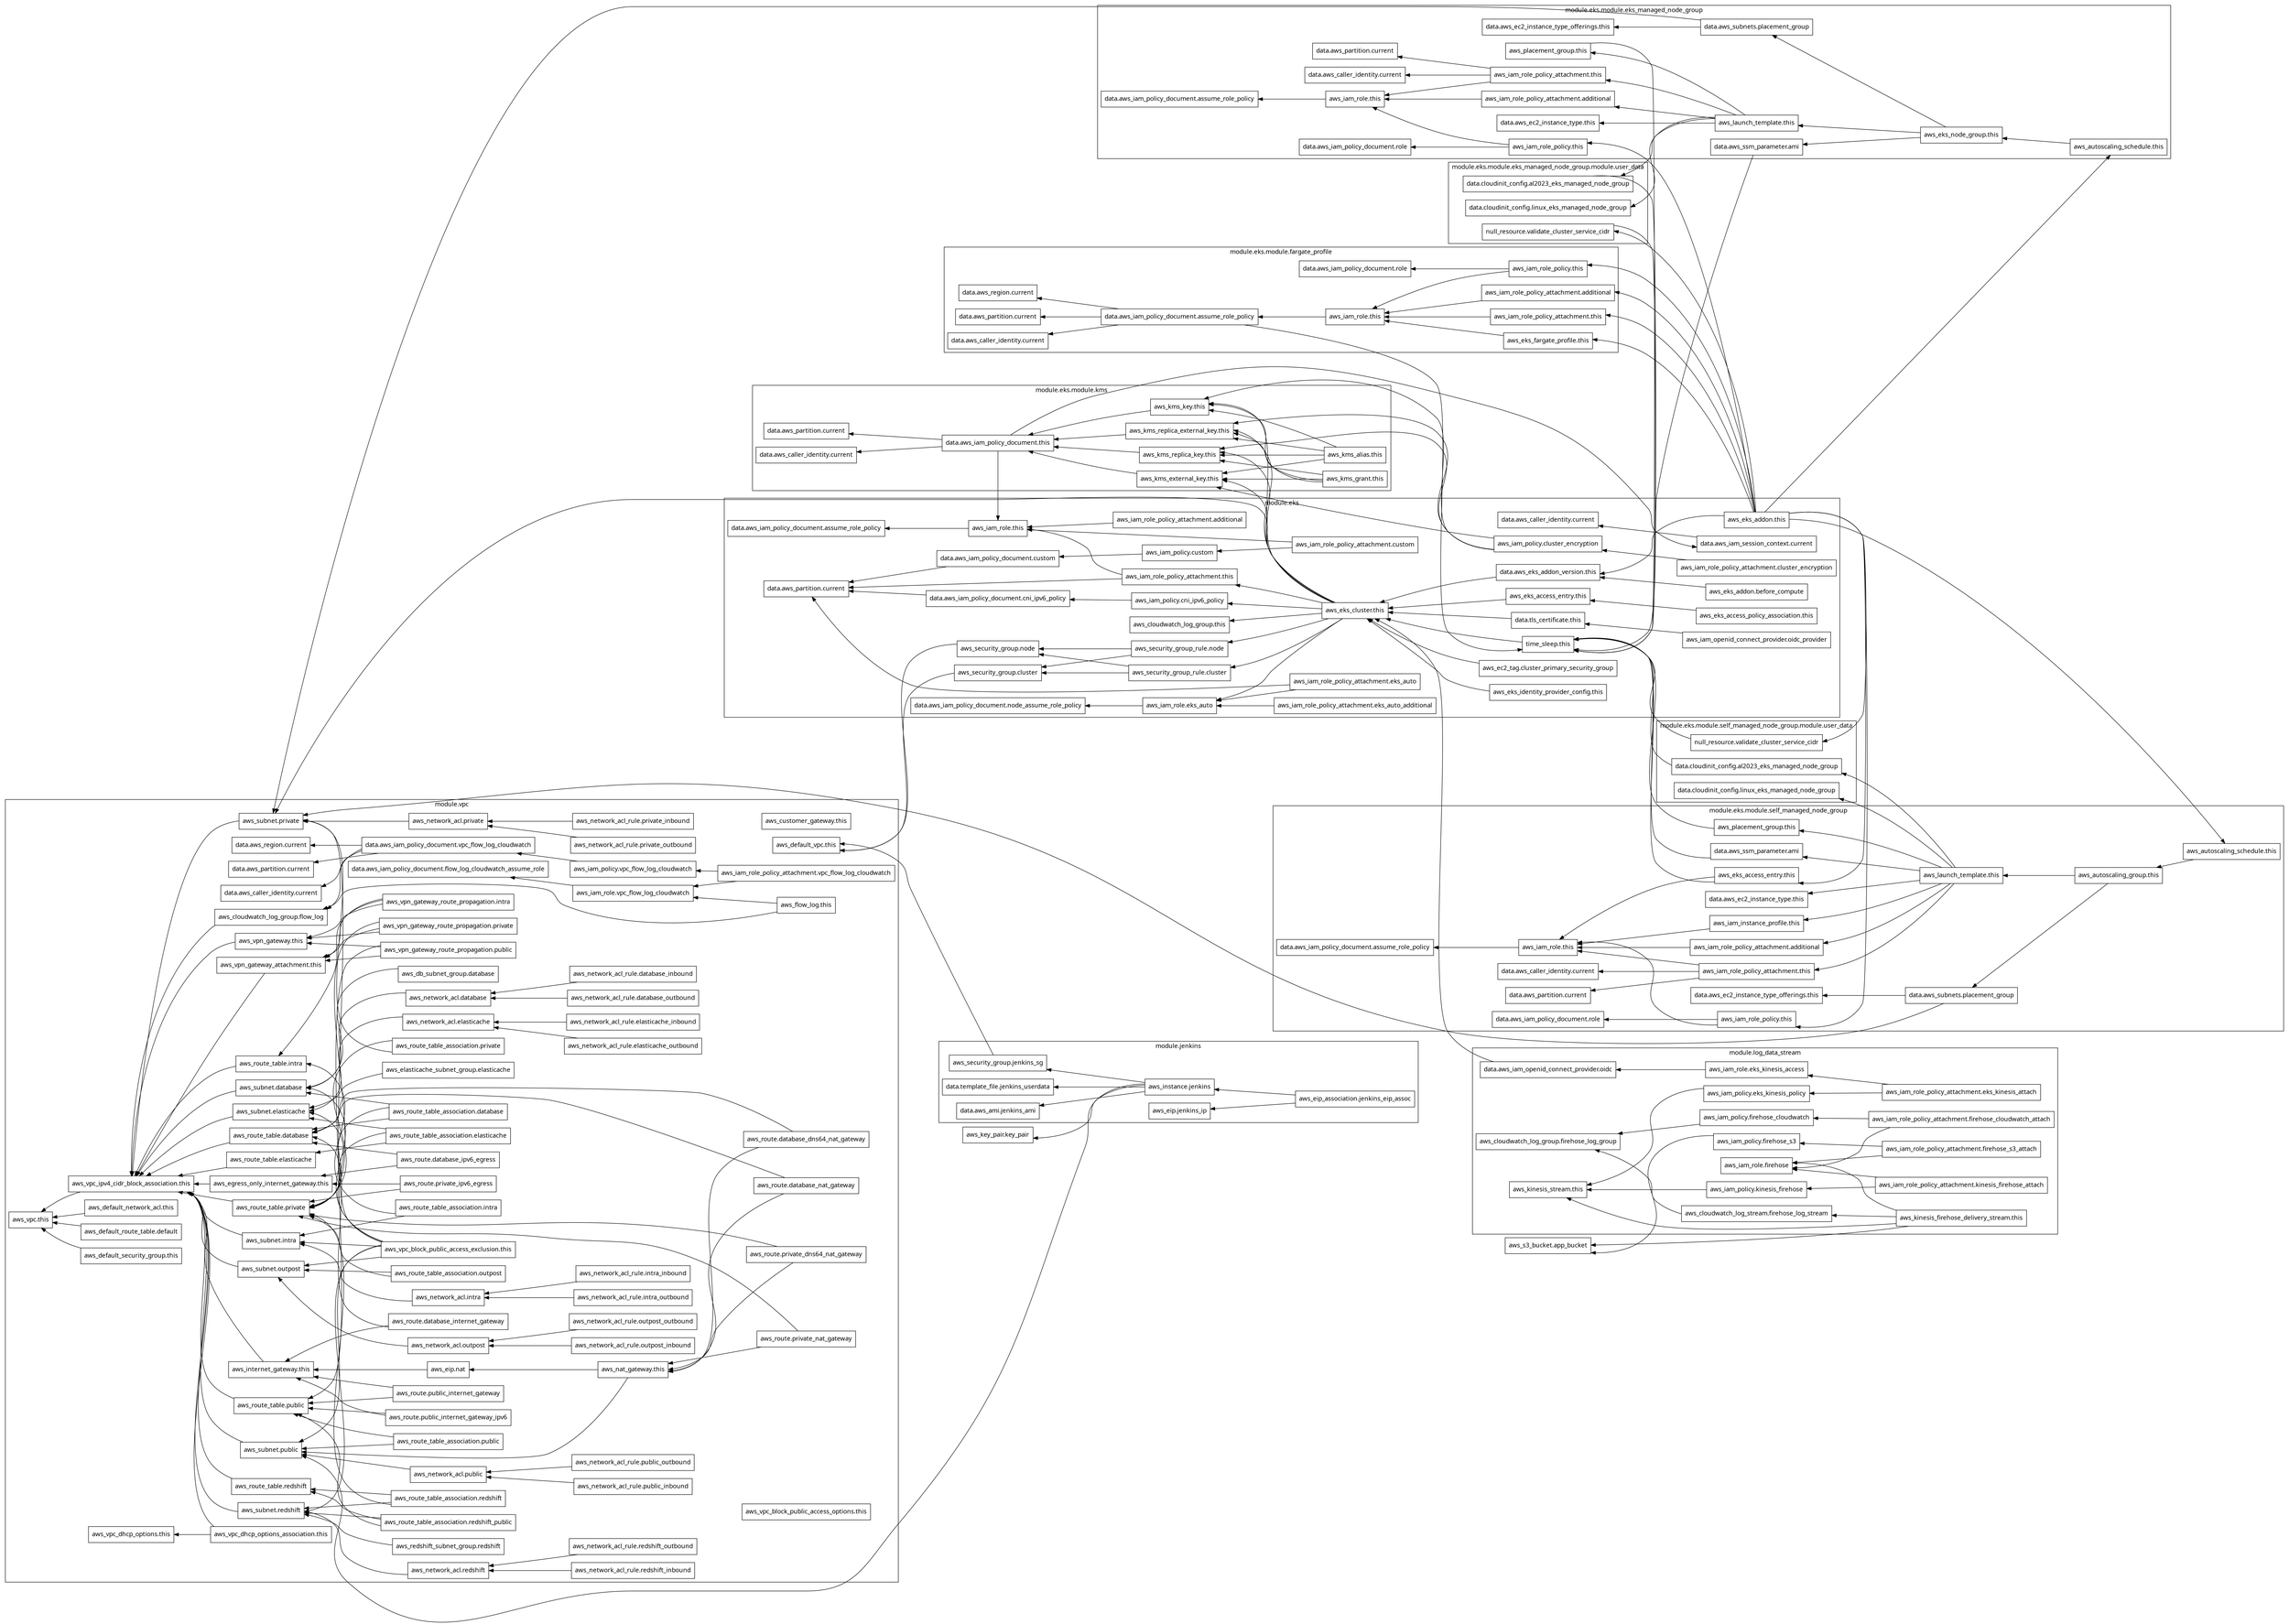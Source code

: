 digraph G {
  rankdir = "RL";
  node [shape = rect, fontname = "sans-serif"];
  "aws_key_pair.key_pair" [label="aws_key_pair.key_pair"];
  "aws_s3_bucket.app_bucket" [label="aws_s3_bucket.app_bucket"];
  subgraph "cluster_module.eks" {
    label = "module.eks"
    fontname = "sans-serif"
    "module.eks.data.aws_caller_identity.current" [label="data.aws_caller_identity.current"];
    "module.eks.data.aws_eks_addon_version.this" [label="data.aws_eks_addon_version.this"];
    "module.eks.data.aws_iam_policy_document.assume_role_policy" [label="data.aws_iam_policy_document.assume_role_policy"];
    "module.eks.data.aws_iam_policy_document.cni_ipv6_policy" [label="data.aws_iam_policy_document.cni_ipv6_policy"];
    "module.eks.data.aws_iam_policy_document.custom" [label="data.aws_iam_policy_document.custom"];
    "module.eks.data.aws_iam_policy_document.node_assume_role_policy" [label="data.aws_iam_policy_document.node_assume_role_policy"];
    "module.eks.data.aws_iam_session_context.current" [label="data.aws_iam_session_context.current"];
    "module.eks.data.aws_partition.current" [label="data.aws_partition.current"];
    "module.eks.data.tls_certificate.this" [label="data.tls_certificate.this"];
    "module.eks.aws_cloudwatch_log_group.this" [label="aws_cloudwatch_log_group.this"];
    "module.eks.aws_ec2_tag.cluster_primary_security_group" [label="aws_ec2_tag.cluster_primary_security_group"];
    "module.eks.aws_eks_access_entry.this" [label="aws_eks_access_entry.this"];
    "module.eks.aws_eks_access_policy_association.this" [label="aws_eks_access_policy_association.this"];
    "module.eks.aws_eks_addon.before_compute" [label="aws_eks_addon.before_compute"];
    "module.eks.aws_eks_addon.this" [label="aws_eks_addon.this"];
    "module.eks.aws_eks_cluster.this" [label="aws_eks_cluster.this"];
    "module.eks.aws_eks_identity_provider_config.this" [label="aws_eks_identity_provider_config.this"];
    "module.eks.aws_iam_openid_connect_provider.oidc_provider" [label="aws_iam_openid_connect_provider.oidc_provider"];
    "module.eks.aws_iam_policy.cluster_encryption" [label="aws_iam_policy.cluster_encryption"];
    "module.eks.aws_iam_policy.cni_ipv6_policy" [label="aws_iam_policy.cni_ipv6_policy"];
    "module.eks.aws_iam_policy.custom" [label="aws_iam_policy.custom"];
    "module.eks.aws_iam_role.eks_auto" [label="aws_iam_role.eks_auto"];
    "module.eks.aws_iam_role.this" [label="aws_iam_role.this"];
    "module.eks.aws_iam_role_policy_attachment.additional" [label="aws_iam_role_policy_attachment.additional"];
    "module.eks.aws_iam_role_policy_attachment.cluster_encryption" [label="aws_iam_role_policy_attachment.cluster_encryption"];
    "module.eks.aws_iam_role_policy_attachment.custom" [label="aws_iam_role_policy_attachment.custom"];
    "module.eks.aws_iam_role_policy_attachment.eks_auto" [label="aws_iam_role_policy_attachment.eks_auto"];
    "module.eks.aws_iam_role_policy_attachment.eks_auto_additional" [label="aws_iam_role_policy_attachment.eks_auto_additional"];
    "module.eks.aws_iam_role_policy_attachment.this" [label="aws_iam_role_policy_attachment.this"];
    "module.eks.aws_security_group.cluster" [label="aws_security_group.cluster"];
    "module.eks.aws_security_group.node" [label="aws_security_group.node"];
    "module.eks.aws_security_group_rule.cluster" [label="aws_security_group_rule.cluster"];
    "module.eks.aws_security_group_rule.node" [label="aws_security_group_rule.node"];
    "module.eks.time_sleep.this" [label="time_sleep.this"];
  }
  subgraph "cluster_module.eks.module.eks_managed_node_group" {
    label = "module.eks.module.eks_managed_node_group"
    fontname = "sans-serif"
    "module.eks.module.eks_managed_node_group.data.aws_caller_identity.current" [label="data.aws_caller_identity.current"];
    "module.eks.module.eks_managed_node_group.data.aws_ec2_instance_type.this" [label="data.aws_ec2_instance_type.this"];
    "module.eks.module.eks_managed_node_group.data.aws_ec2_instance_type_offerings.this" [label="data.aws_ec2_instance_type_offerings.this"];
    "module.eks.module.eks_managed_node_group.data.aws_iam_policy_document.assume_role_policy" [label="data.aws_iam_policy_document.assume_role_policy"];
    "module.eks.module.eks_managed_node_group.data.aws_iam_policy_document.role" [label="data.aws_iam_policy_document.role"];
    "module.eks.module.eks_managed_node_group.data.aws_partition.current" [label="data.aws_partition.current"];
    "module.eks.module.eks_managed_node_group.data.aws_ssm_parameter.ami" [label="data.aws_ssm_parameter.ami"];
    "module.eks.module.eks_managed_node_group.data.aws_subnets.placement_group" [label="data.aws_subnets.placement_group"];
    "module.eks.module.eks_managed_node_group.aws_autoscaling_schedule.this" [label="aws_autoscaling_schedule.this"];
    "module.eks.module.eks_managed_node_group.aws_eks_node_group.this" [label="aws_eks_node_group.this"];
    "module.eks.module.eks_managed_node_group.aws_iam_role.this" [label="aws_iam_role.this"];
    "module.eks.module.eks_managed_node_group.aws_iam_role_policy.this" [label="aws_iam_role_policy.this"];
    "module.eks.module.eks_managed_node_group.aws_iam_role_policy_attachment.additional" [label="aws_iam_role_policy_attachment.additional"];
    "module.eks.module.eks_managed_node_group.aws_iam_role_policy_attachment.this" [label="aws_iam_role_policy_attachment.this"];
    "module.eks.module.eks_managed_node_group.aws_launch_template.this" [label="aws_launch_template.this"];
    "module.eks.module.eks_managed_node_group.aws_placement_group.this" [label="aws_placement_group.this"];
  }
  subgraph "cluster_module.eks.module.eks_managed_node_group.module.user_data" {
    label = "module.eks.module.eks_managed_node_group.module.user_data"
    fontname = "sans-serif"
    "module.eks.module.eks_managed_node_group.module.user_data.data.cloudinit_config.al2023_eks_managed_node_group" [label="data.cloudinit_config.al2023_eks_managed_node_group"];
    "module.eks.module.eks_managed_node_group.module.user_data.data.cloudinit_config.linux_eks_managed_node_group" [label="data.cloudinit_config.linux_eks_managed_node_group"];
    "module.eks.module.eks_managed_node_group.module.user_data.null_resource.validate_cluster_service_cidr" [label="null_resource.validate_cluster_service_cidr"];
  }
  subgraph "cluster_module.eks.module.fargate_profile" {
    label = "module.eks.module.fargate_profile"
    fontname = "sans-serif"
    "module.eks.module.fargate_profile.data.aws_caller_identity.current" [label="data.aws_caller_identity.current"];
    "module.eks.module.fargate_profile.data.aws_iam_policy_document.assume_role_policy" [label="data.aws_iam_policy_document.assume_role_policy"];
    "module.eks.module.fargate_profile.data.aws_iam_policy_document.role" [label="data.aws_iam_policy_document.role"];
    "module.eks.module.fargate_profile.data.aws_partition.current" [label="data.aws_partition.current"];
    "module.eks.module.fargate_profile.data.aws_region.current" [label="data.aws_region.current"];
    "module.eks.module.fargate_profile.aws_eks_fargate_profile.this" [label="aws_eks_fargate_profile.this"];
    "module.eks.module.fargate_profile.aws_iam_role.this" [label="aws_iam_role.this"];
    "module.eks.module.fargate_profile.aws_iam_role_policy.this" [label="aws_iam_role_policy.this"];
    "module.eks.module.fargate_profile.aws_iam_role_policy_attachment.additional" [label="aws_iam_role_policy_attachment.additional"];
    "module.eks.module.fargate_profile.aws_iam_role_policy_attachment.this" [label="aws_iam_role_policy_attachment.this"];
  }
  subgraph "cluster_module.eks.module.kms" {
    label = "module.eks.module.kms"
    fontname = "sans-serif"
    "module.eks.module.kms.data.aws_caller_identity.current" [label="data.aws_caller_identity.current"];
    "module.eks.module.kms.data.aws_iam_policy_document.this" [label="data.aws_iam_policy_document.this"];
    "module.eks.module.kms.data.aws_partition.current" [label="data.aws_partition.current"];
    "module.eks.module.kms.aws_kms_alias.this" [label="aws_kms_alias.this"];
    "module.eks.module.kms.aws_kms_external_key.this" [label="aws_kms_external_key.this"];
    "module.eks.module.kms.aws_kms_grant.this" [label="aws_kms_grant.this"];
    "module.eks.module.kms.aws_kms_key.this" [label="aws_kms_key.this"];
    "module.eks.module.kms.aws_kms_replica_external_key.this" [label="aws_kms_replica_external_key.this"];
    "module.eks.module.kms.aws_kms_replica_key.this" [label="aws_kms_replica_key.this"];
  }
  subgraph "cluster_module.eks.module.self_managed_node_group" {
    label = "module.eks.module.self_managed_node_group"
    fontname = "sans-serif"
    "module.eks.module.self_managed_node_group.data.aws_caller_identity.current" [label="data.aws_caller_identity.current"];
    "module.eks.module.self_managed_node_group.data.aws_ec2_instance_type.this" [label="data.aws_ec2_instance_type.this"];
    "module.eks.module.self_managed_node_group.data.aws_ec2_instance_type_offerings.this" [label="data.aws_ec2_instance_type_offerings.this"];
    "module.eks.module.self_managed_node_group.data.aws_iam_policy_document.assume_role_policy" [label="data.aws_iam_policy_document.assume_role_policy"];
    "module.eks.module.self_managed_node_group.data.aws_iam_policy_document.role" [label="data.aws_iam_policy_document.role"];
    "module.eks.module.self_managed_node_group.data.aws_partition.current" [label="data.aws_partition.current"];
    "module.eks.module.self_managed_node_group.data.aws_ssm_parameter.ami" [label="data.aws_ssm_parameter.ami"];
    "module.eks.module.self_managed_node_group.data.aws_subnets.placement_group" [label="data.aws_subnets.placement_group"];
    "module.eks.module.self_managed_node_group.aws_autoscaling_group.this" [label="aws_autoscaling_group.this"];
    "module.eks.module.self_managed_node_group.aws_autoscaling_schedule.this" [label="aws_autoscaling_schedule.this"];
    "module.eks.module.self_managed_node_group.aws_eks_access_entry.this" [label="aws_eks_access_entry.this"];
    "module.eks.module.self_managed_node_group.aws_iam_instance_profile.this" [label="aws_iam_instance_profile.this"];
    "module.eks.module.self_managed_node_group.aws_iam_role.this" [label="aws_iam_role.this"];
    "module.eks.module.self_managed_node_group.aws_iam_role_policy.this" [label="aws_iam_role_policy.this"];
    "module.eks.module.self_managed_node_group.aws_iam_role_policy_attachment.additional" [label="aws_iam_role_policy_attachment.additional"];
    "module.eks.module.self_managed_node_group.aws_iam_role_policy_attachment.this" [label="aws_iam_role_policy_attachment.this"];
    "module.eks.module.self_managed_node_group.aws_launch_template.this" [label="aws_launch_template.this"];
    "module.eks.module.self_managed_node_group.aws_placement_group.this" [label="aws_placement_group.this"];
  }
  subgraph "cluster_module.eks.module.self_managed_node_group.module.user_data" {
    label = "module.eks.module.self_managed_node_group.module.user_data"
    fontname = "sans-serif"
    "module.eks.module.self_managed_node_group.module.user_data.data.cloudinit_config.al2023_eks_managed_node_group" [label="data.cloudinit_config.al2023_eks_managed_node_group"];
    "module.eks.module.self_managed_node_group.module.user_data.data.cloudinit_config.linux_eks_managed_node_group" [label="data.cloudinit_config.linux_eks_managed_node_group"];
    "module.eks.module.self_managed_node_group.module.user_data.null_resource.validate_cluster_service_cidr" [label="null_resource.validate_cluster_service_cidr"];
  }
  subgraph "cluster_module.jenkins" {
    label = "module.jenkins"
    fontname = "sans-serif"
    "module.jenkins.data.aws_ami.jenkins_ami" [label="data.aws_ami.jenkins_ami"];
    "module.jenkins.data.template_file.jenkins_userdata" [label="data.template_file.jenkins_userdata"];
    "module.jenkins.aws_eip.jenkins_ip" [label="aws_eip.jenkins_ip"];
    "module.jenkins.aws_eip_association.jenkins_eip_assoc" [label="aws_eip_association.jenkins_eip_assoc"];
    "module.jenkins.aws_instance.jenkins" [label="aws_instance.jenkins"];
    "module.jenkins.aws_security_group.jenkins_sg" [label="aws_security_group.jenkins_sg"];
  }
  subgraph "cluster_module.log_data_stream" {
    label = "module.log_data_stream"
    fontname = "sans-serif"
    "module.log_data_stream.data.aws_iam_openid_connect_provider.oidc" [label="data.aws_iam_openid_connect_provider.oidc"];
    "module.log_data_stream.aws_cloudwatch_log_group.firehose_log_group" [label="aws_cloudwatch_log_group.firehose_log_group"];
    "module.log_data_stream.aws_cloudwatch_log_stream.firehose_log_stream" [label="aws_cloudwatch_log_stream.firehose_log_stream"];
    "module.log_data_stream.aws_iam_policy.eks_kinesis_policy" [label="aws_iam_policy.eks_kinesis_policy"];
    "module.log_data_stream.aws_iam_policy.firehose_cloudwatch" [label="aws_iam_policy.firehose_cloudwatch"];
    "module.log_data_stream.aws_iam_policy.firehose_s3" [label="aws_iam_policy.firehose_s3"];
    "module.log_data_stream.aws_iam_policy.kinesis_firehose" [label="aws_iam_policy.kinesis_firehose"];
    "module.log_data_stream.aws_iam_role.eks_kinesis_access" [label="aws_iam_role.eks_kinesis_access"];
    "module.log_data_stream.aws_iam_role.firehose" [label="aws_iam_role.firehose"];
    "module.log_data_stream.aws_iam_role_policy_attachment.eks_kinesis_attach" [label="aws_iam_role_policy_attachment.eks_kinesis_attach"];
    "module.log_data_stream.aws_iam_role_policy_attachment.firehose_cloudwatch_attach" [label="aws_iam_role_policy_attachment.firehose_cloudwatch_attach"];
    "module.log_data_stream.aws_iam_role_policy_attachment.firehose_s3_attach" [label="aws_iam_role_policy_attachment.firehose_s3_attach"];
    "module.log_data_stream.aws_iam_role_policy_attachment.kinesis_firehose_attach" [label="aws_iam_role_policy_attachment.kinesis_firehose_attach"];
    "module.log_data_stream.aws_kinesis_firehose_delivery_stream.this" [label="aws_kinesis_firehose_delivery_stream.this"];
    "module.log_data_stream.aws_kinesis_stream.this" [label="aws_kinesis_stream.this"];
  }
  subgraph "cluster_module.vpc" {
    label = "module.vpc"
    fontname = "sans-serif"
    "module.vpc.data.aws_caller_identity.current" [label="data.aws_caller_identity.current"];
    "module.vpc.data.aws_iam_policy_document.flow_log_cloudwatch_assume_role" [label="data.aws_iam_policy_document.flow_log_cloudwatch_assume_role"];
    "module.vpc.data.aws_iam_policy_document.vpc_flow_log_cloudwatch" [label="data.aws_iam_policy_document.vpc_flow_log_cloudwatch"];
    "module.vpc.data.aws_partition.current" [label="data.aws_partition.current"];
    "module.vpc.data.aws_region.current" [label="data.aws_region.current"];
    "module.vpc.aws_cloudwatch_log_group.flow_log" [label="aws_cloudwatch_log_group.flow_log"];
    "module.vpc.aws_customer_gateway.this" [label="aws_customer_gateway.this"];
    "module.vpc.aws_db_subnet_group.database" [label="aws_db_subnet_group.database"];
    "module.vpc.aws_default_network_acl.this" [label="aws_default_network_acl.this"];
    "module.vpc.aws_default_route_table.default" [label="aws_default_route_table.default"];
    "module.vpc.aws_default_security_group.this" [label="aws_default_security_group.this"];
    "module.vpc.aws_default_vpc.this" [label="aws_default_vpc.this"];
    "module.vpc.aws_egress_only_internet_gateway.this" [label="aws_egress_only_internet_gateway.this"];
    "module.vpc.aws_eip.nat" [label="aws_eip.nat"];
    "module.vpc.aws_elasticache_subnet_group.elasticache" [label="aws_elasticache_subnet_group.elasticache"];
    "module.vpc.aws_flow_log.this" [label="aws_flow_log.this"];
    "module.vpc.aws_iam_policy.vpc_flow_log_cloudwatch" [label="aws_iam_policy.vpc_flow_log_cloudwatch"];
    "module.vpc.aws_iam_role.vpc_flow_log_cloudwatch" [label="aws_iam_role.vpc_flow_log_cloudwatch"];
    "module.vpc.aws_iam_role_policy_attachment.vpc_flow_log_cloudwatch" [label="aws_iam_role_policy_attachment.vpc_flow_log_cloudwatch"];
    "module.vpc.aws_internet_gateway.this" [label="aws_internet_gateway.this"];
    "module.vpc.aws_nat_gateway.this" [label="aws_nat_gateway.this"];
    "module.vpc.aws_network_acl.database" [label="aws_network_acl.database"];
    "module.vpc.aws_network_acl.elasticache" [label="aws_network_acl.elasticache"];
    "module.vpc.aws_network_acl.intra" [label="aws_network_acl.intra"];
    "module.vpc.aws_network_acl.outpost" [label="aws_network_acl.outpost"];
    "module.vpc.aws_network_acl.private" [label="aws_network_acl.private"];
    "module.vpc.aws_network_acl.public" [label="aws_network_acl.public"];
    "module.vpc.aws_network_acl.redshift" [label="aws_network_acl.redshift"];
    "module.vpc.aws_network_acl_rule.database_inbound" [label="aws_network_acl_rule.database_inbound"];
    "module.vpc.aws_network_acl_rule.database_outbound" [label="aws_network_acl_rule.database_outbound"];
    "module.vpc.aws_network_acl_rule.elasticache_inbound" [label="aws_network_acl_rule.elasticache_inbound"];
    "module.vpc.aws_network_acl_rule.elasticache_outbound" [label="aws_network_acl_rule.elasticache_outbound"];
    "module.vpc.aws_network_acl_rule.intra_inbound" [label="aws_network_acl_rule.intra_inbound"];
    "module.vpc.aws_network_acl_rule.intra_outbound" [label="aws_network_acl_rule.intra_outbound"];
    "module.vpc.aws_network_acl_rule.outpost_inbound" [label="aws_network_acl_rule.outpost_inbound"];
    "module.vpc.aws_network_acl_rule.outpost_outbound" [label="aws_network_acl_rule.outpost_outbound"];
    "module.vpc.aws_network_acl_rule.private_inbound" [label="aws_network_acl_rule.private_inbound"];
    "module.vpc.aws_network_acl_rule.private_outbound" [label="aws_network_acl_rule.private_outbound"];
    "module.vpc.aws_network_acl_rule.public_inbound" [label="aws_network_acl_rule.public_inbound"];
    "module.vpc.aws_network_acl_rule.public_outbound" [label="aws_network_acl_rule.public_outbound"];
    "module.vpc.aws_network_acl_rule.redshift_inbound" [label="aws_network_acl_rule.redshift_inbound"];
    "module.vpc.aws_network_acl_rule.redshift_outbound" [label="aws_network_acl_rule.redshift_outbound"];
    "module.vpc.aws_redshift_subnet_group.redshift" [label="aws_redshift_subnet_group.redshift"];
    "module.vpc.aws_route.database_dns64_nat_gateway" [label="aws_route.database_dns64_nat_gateway"];
    "module.vpc.aws_route.database_internet_gateway" [label="aws_route.database_internet_gateway"];
    "module.vpc.aws_route.database_ipv6_egress" [label="aws_route.database_ipv6_egress"];
    "module.vpc.aws_route.database_nat_gateway" [label="aws_route.database_nat_gateway"];
    "module.vpc.aws_route.private_dns64_nat_gateway" [label="aws_route.private_dns64_nat_gateway"];
    "module.vpc.aws_route.private_ipv6_egress" [label="aws_route.private_ipv6_egress"];
    "module.vpc.aws_route.private_nat_gateway" [label="aws_route.private_nat_gateway"];
    "module.vpc.aws_route.public_internet_gateway" [label="aws_route.public_internet_gateway"];
    "module.vpc.aws_route.public_internet_gateway_ipv6" [label="aws_route.public_internet_gateway_ipv6"];
    "module.vpc.aws_route_table.database" [label="aws_route_table.database"];
    "module.vpc.aws_route_table.elasticache" [label="aws_route_table.elasticache"];
    "module.vpc.aws_route_table.intra" [label="aws_route_table.intra"];
    "module.vpc.aws_route_table.private" [label="aws_route_table.private"];
    "module.vpc.aws_route_table.public" [label="aws_route_table.public"];
    "module.vpc.aws_route_table.redshift" [label="aws_route_table.redshift"];
    "module.vpc.aws_route_table_association.database" [label="aws_route_table_association.database"];
    "module.vpc.aws_route_table_association.elasticache" [label="aws_route_table_association.elasticache"];
    "module.vpc.aws_route_table_association.intra" [label="aws_route_table_association.intra"];
    "module.vpc.aws_route_table_association.outpost" [label="aws_route_table_association.outpost"];
    "module.vpc.aws_route_table_association.private" [label="aws_route_table_association.private"];
    "module.vpc.aws_route_table_association.public" [label="aws_route_table_association.public"];
    "module.vpc.aws_route_table_association.redshift" [label="aws_route_table_association.redshift"];
    "module.vpc.aws_route_table_association.redshift_public" [label="aws_route_table_association.redshift_public"];
    "module.vpc.aws_subnet.database" [label="aws_subnet.database"];
    "module.vpc.aws_subnet.elasticache" [label="aws_subnet.elasticache"];
    "module.vpc.aws_subnet.intra" [label="aws_subnet.intra"];
    "module.vpc.aws_subnet.outpost" [label="aws_subnet.outpost"];
    "module.vpc.aws_subnet.private" [label="aws_subnet.private"];
    "module.vpc.aws_subnet.public" [label="aws_subnet.public"];
    "module.vpc.aws_subnet.redshift" [label="aws_subnet.redshift"];
    "module.vpc.aws_vpc.this" [label="aws_vpc.this"];
    "module.vpc.aws_vpc_block_public_access_exclusion.this" [label="aws_vpc_block_public_access_exclusion.this"];
    "module.vpc.aws_vpc_block_public_access_options.this" [label="aws_vpc_block_public_access_options.this"];
    "module.vpc.aws_vpc_dhcp_options.this" [label="aws_vpc_dhcp_options.this"];
    "module.vpc.aws_vpc_dhcp_options_association.this" [label="aws_vpc_dhcp_options_association.this"];
    "module.vpc.aws_vpc_ipv4_cidr_block_association.this" [label="aws_vpc_ipv4_cidr_block_association.this"];
    "module.vpc.aws_vpn_gateway.this" [label="aws_vpn_gateway.this"];
    "module.vpc.aws_vpn_gateway_attachment.this" [label="aws_vpn_gateway_attachment.this"];
    "module.vpc.aws_vpn_gateway_route_propagation.intra" [label="aws_vpn_gateway_route_propagation.intra"];
    "module.vpc.aws_vpn_gateway_route_propagation.private" [label="aws_vpn_gateway_route_propagation.private"];
    "module.vpc.aws_vpn_gateway_route_propagation.public" [label="aws_vpn_gateway_route_propagation.public"];
  }
  "module.eks.data.aws_eks_addon_version.this" -> "module.eks.aws_eks_cluster.this";
  "module.eks.data.aws_iam_policy_document.cni_ipv6_policy" -> "module.eks.data.aws_partition.current";
  "module.eks.data.aws_iam_policy_document.custom" -> "module.eks.data.aws_partition.current";
  "module.eks.data.aws_iam_session_context.current" -> "module.eks.data.aws_caller_identity.current";
  "module.eks.data.tls_certificate.this" -> "module.eks.aws_eks_cluster.this";
  "module.eks.aws_ec2_tag.cluster_primary_security_group" -> "module.eks.aws_eks_cluster.this";
  "module.eks.aws_eks_access_entry.this" -> "module.eks.aws_eks_cluster.this";
  "module.eks.aws_eks_access_policy_association.this" -> "module.eks.aws_eks_access_entry.this";
  "module.eks.aws_eks_addon.before_compute" -> "module.eks.data.aws_eks_addon_version.this";
  "module.eks.aws_eks_addon.this" -> "module.eks.data.aws_eks_addon_version.this";
  "module.eks.aws_eks_addon.this" -> "module.eks.module.eks_managed_node_group.aws_autoscaling_schedule.this";
  "module.eks.aws_eks_addon.this" -> "module.eks.module.eks_managed_node_group.aws_iam_role_policy.this";
  "module.eks.aws_eks_addon.this" -> "module.eks.module.eks_managed_node_group.module.user_data.null_resource.validate_cluster_service_cidr";
  "module.eks.aws_eks_addon.this" -> "module.eks.module.fargate_profile.aws_eks_fargate_profile.this";
  "module.eks.aws_eks_addon.this" -> "module.eks.module.fargate_profile.aws_iam_role_policy.this";
  "module.eks.aws_eks_addon.this" -> "module.eks.module.fargate_profile.aws_iam_role_policy_attachment.additional";
  "module.eks.aws_eks_addon.this" -> "module.eks.module.fargate_profile.aws_iam_role_policy_attachment.this";
  "module.eks.aws_eks_addon.this" -> "module.eks.module.self_managed_node_group.aws_autoscaling_schedule.this";
  "module.eks.aws_eks_addon.this" -> "module.eks.module.self_managed_node_group.aws_eks_access_entry.this";
  "module.eks.aws_eks_addon.this" -> "module.eks.module.self_managed_node_group.aws_iam_role_policy.this";
  "module.eks.aws_eks_addon.this" -> "module.eks.module.self_managed_node_group.module.user_data.null_resource.validate_cluster_service_cidr";
  "module.eks.aws_eks_cluster.this" -> "module.eks.aws_cloudwatch_log_group.this";
  "module.eks.aws_eks_cluster.this" -> "module.eks.aws_iam_policy.cni_ipv6_policy";
  "module.eks.aws_eks_cluster.this" -> "module.eks.aws_iam_role.eks_auto";
  "module.eks.aws_eks_cluster.this" -> "module.eks.aws_iam_role_policy_attachment.this";
  "module.eks.aws_eks_cluster.this" -> "module.eks.aws_security_group_rule.cluster";
  "module.eks.aws_eks_cluster.this" -> "module.eks.aws_security_group_rule.node";
  "module.eks.aws_eks_cluster.this" -> "module.eks.module.kms.aws_kms_external_key.this";
  "module.eks.aws_eks_cluster.this" -> "module.eks.module.kms.aws_kms_key.this";
  "module.eks.aws_eks_cluster.this" -> "module.eks.module.kms.aws_kms_replica_external_key.this";
  "module.eks.aws_eks_cluster.this" -> "module.eks.module.kms.aws_kms_replica_key.this";
  "module.eks.aws_eks_cluster.this" -> "module.vpc.aws_subnet.private";
  "module.eks.aws_eks_identity_provider_config.this" -> "module.eks.aws_eks_cluster.this";
  "module.eks.aws_iam_openid_connect_provider.oidc_provider" -> "module.eks.data.tls_certificate.this";
  "module.eks.aws_iam_policy.cluster_encryption" -> "module.eks.module.kms.aws_kms_external_key.this";
  "module.eks.aws_iam_policy.cluster_encryption" -> "module.eks.module.kms.aws_kms_key.this";
  "module.eks.aws_iam_policy.cluster_encryption" -> "module.eks.module.kms.aws_kms_replica_external_key.this";
  "module.eks.aws_iam_policy.cluster_encryption" -> "module.eks.module.kms.aws_kms_replica_key.this";
  "module.eks.aws_iam_policy.cni_ipv6_policy" -> "module.eks.data.aws_iam_policy_document.cni_ipv6_policy";
  "module.eks.aws_iam_policy.custom" -> "module.eks.data.aws_iam_policy_document.custom";
  "module.eks.aws_iam_role.eks_auto" -> "module.eks.data.aws_iam_policy_document.node_assume_role_policy";
  "module.eks.aws_iam_role.this" -> "module.eks.data.aws_iam_policy_document.assume_role_policy";
  "module.eks.aws_iam_role_policy_attachment.additional" -> "module.eks.aws_iam_role.this";
  "module.eks.aws_iam_role_policy_attachment.cluster_encryption" -> "module.eks.aws_iam_policy.cluster_encryption";
  "module.eks.aws_iam_role_policy_attachment.custom" -> "module.eks.aws_iam_policy.custom";
  "module.eks.aws_iam_role_policy_attachment.custom" -> "module.eks.aws_iam_role.this";
  "module.eks.aws_iam_role_policy_attachment.eks_auto" -> "module.eks.data.aws_partition.current";
  "module.eks.aws_iam_role_policy_attachment.eks_auto" -> "module.eks.aws_iam_role.eks_auto";
  "module.eks.aws_iam_role_policy_attachment.eks_auto_additional" -> "module.eks.aws_iam_role.eks_auto";
  "module.eks.aws_iam_role_policy_attachment.this" -> "module.eks.data.aws_partition.current";
  "module.eks.aws_iam_role_policy_attachment.this" -> "module.eks.aws_iam_role.this";
  "module.eks.aws_security_group.cluster" -> "module.vpc.aws_default_vpc.this";
  "module.eks.aws_security_group.node" -> "module.vpc.aws_default_vpc.this";
  "module.eks.aws_security_group_rule.cluster" -> "module.eks.aws_security_group.cluster";
  "module.eks.aws_security_group_rule.cluster" -> "module.eks.aws_security_group.node";
  "module.eks.aws_security_group_rule.node" -> "module.eks.aws_security_group.cluster";
  "module.eks.aws_security_group_rule.node" -> "module.eks.aws_security_group.node";
  "module.eks.time_sleep.this" -> "module.eks.aws_eks_cluster.this";
  "module.eks.module.eks_managed_node_group.data.aws_ssm_parameter.ami" -> "module.eks.time_sleep.this";
  "module.eks.module.eks_managed_node_group.data.aws_subnets.placement_group" -> "module.eks.module.eks_managed_node_group.data.aws_ec2_instance_type_offerings.this";
  "module.eks.module.eks_managed_node_group.data.aws_subnets.placement_group" -> "module.vpc.aws_subnet.private";
  "module.eks.module.eks_managed_node_group.aws_autoscaling_schedule.this" -> "module.eks.module.eks_managed_node_group.aws_eks_node_group.this";
  "module.eks.module.eks_managed_node_group.aws_eks_node_group.this" -> "module.eks.module.eks_managed_node_group.data.aws_ssm_parameter.ami";
  "module.eks.module.eks_managed_node_group.aws_eks_node_group.this" -> "module.eks.module.eks_managed_node_group.data.aws_subnets.placement_group";
  "module.eks.module.eks_managed_node_group.aws_eks_node_group.this" -> "module.eks.module.eks_managed_node_group.aws_launch_template.this";
  "module.eks.module.eks_managed_node_group.aws_iam_role.this" -> "module.eks.module.eks_managed_node_group.data.aws_iam_policy_document.assume_role_policy";
  "module.eks.module.eks_managed_node_group.aws_iam_role_policy.this" -> "module.eks.module.eks_managed_node_group.data.aws_iam_policy_document.role";
  "module.eks.module.eks_managed_node_group.aws_iam_role_policy.this" -> "module.eks.module.eks_managed_node_group.aws_iam_role.this";
  "module.eks.module.eks_managed_node_group.aws_iam_role_policy_attachment.additional" -> "module.eks.module.eks_managed_node_group.aws_iam_role.this";
  "module.eks.module.eks_managed_node_group.aws_iam_role_policy_attachment.this" -> "module.eks.module.eks_managed_node_group.data.aws_caller_identity.current";
  "module.eks.module.eks_managed_node_group.aws_iam_role_policy_attachment.this" -> "module.eks.module.eks_managed_node_group.data.aws_partition.current";
  "module.eks.module.eks_managed_node_group.aws_iam_role_policy_attachment.this" -> "module.eks.module.eks_managed_node_group.aws_iam_role.this";
  "module.eks.module.eks_managed_node_group.aws_launch_template.this" -> "module.eks.module.eks_managed_node_group.data.aws_ec2_instance_type.this";
  "module.eks.module.eks_managed_node_group.aws_launch_template.this" -> "module.eks.module.eks_managed_node_group.aws_iam_role_policy_attachment.additional";
  "module.eks.module.eks_managed_node_group.aws_launch_template.this" -> "module.eks.module.eks_managed_node_group.aws_iam_role_policy_attachment.this";
  "module.eks.module.eks_managed_node_group.aws_launch_template.this" -> "module.eks.module.eks_managed_node_group.aws_placement_group.this";
  "module.eks.module.eks_managed_node_group.aws_launch_template.this" -> "module.eks.module.eks_managed_node_group.module.user_data.data.cloudinit_config.al2023_eks_managed_node_group";
  "module.eks.module.eks_managed_node_group.aws_launch_template.this" -> "module.eks.module.eks_managed_node_group.module.user_data.data.cloudinit_config.linux_eks_managed_node_group";
  "module.eks.module.eks_managed_node_group.aws_placement_group.this" -> "module.eks.time_sleep.this";
  "module.eks.module.eks_managed_node_group.module.user_data.data.cloudinit_config.al2023_eks_managed_node_group" -> "module.eks.time_sleep.this";
  "module.eks.module.eks_managed_node_group.module.user_data.null_resource.validate_cluster_service_cidr" -> "module.eks.time_sleep.this";
  "module.eks.module.fargate_profile.data.aws_iam_policy_document.assume_role_policy" -> "module.eks.time_sleep.this";
  "module.eks.module.fargate_profile.data.aws_iam_policy_document.assume_role_policy" -> "module.eks.module.fargate_profile.data.aws_caller_identity.current";
  "module.eks.module.fargate_profile.data.aws_iam_policy_document.assume_role_policy" -> "module.eks.module.fargate_profile.data.aws_partition.current";
  "module.eks.module.fargate_profile.data.aws_iam_policy_document.assume_role_policy" -> "module.eks.module.fargate_profile.data.aws_region.current";
  "module.eks.module.fargate_profile.aws_eks_fargate_profile.this" -> "module.eks.module.fargate_profile.aws_iam_role.this";
  "module.eks.module.fargate_profile.aws_iam_role.this" -> "module.eks.module.fargate_profile.data.aws_iam_policy_document.assume_role_policy";
  "module.eks.module.fargate_profile.aws_iam_role_policy.this" -> "module.eks.module.fargate_profile.data.aws_iam_policy_document.role";
  "module.eks.module.fargate_profile.aws_iam_role_policy.this" -> "module.eks.module.fargate_profile.aws_iam_role.this";
  "module.eks.module.fargate_profile.aws_iam_role_policy_attachment.additional" -> "module.eks.module.fargate_profile.aws_iam_role.this";
  "module.eks.module.fargate_profile.aws_iam_role_policy_attachment.this" -> "module.eks.module.fargate_profile.aws_iam_role.this";
  "module.eks.module.kms.data.aws_iam_policy_document.this" -> "module.eks.data.aws_iam_session_context.current";
  "module.eks.module.kms.data.aws_iam_policy_document.this" -> "module.eks.aws_iam_role.this";
  "module.eks.module.kms.data.aws_iam_policy_document.this" -> "module.eks.module.kms.data.aws_caller_identity.current";
  "module.eks.module.kms.data.aws_iam_policy_document.this" -> "module.eks.module.kms.data.aws_partition.current";
  "module.eks.module.kms.aws_kms_alias.this" -> "module.eks.module.kms.aws_kms_external_key.this";
  "module.eks.module.kms.aws_kms_alias.this" -> "module.eks.module.kms.aws_kms_key.this";
  "module.eks.module.kms.aws_kms_alias.this" -> "module.eks.module.kms.aws_kms_replica_external_key.this";
  "module.eks.module.kms.aws_kms_alias.this" -> "module.eks.module.kms.aws_kms_replica_key.this";
  "module.eks.module.kms.aws_kms_external_key.this" -> "module.eks.module.kms.data.aws_iam_policy_document.this";
  "module.eks.module.kms.aws_kms_grant.this" -> "module.eks.module.kms.aws_kms_external_key.this";
  "module.eks.module.kms.aws_kms_grant.this" -> "module.eks.module.kms.aws_kms_key.this";
  "module.eks.module.kms.aws_kms_grant.this" -> "module.eks.module.kms.aws_kms_replica_external_key.this";
  "module.eks.module.kms.aws_kms_grant.this" -> "module.eks.module.kms.aws_kms_replica_key.this";
  "module.eks.module.kms.aws_kms_key.this" -> "module.eks.module.kms.data.aws_iam_policy_document.this";
  "module.eks.module.kms.aws_kms_replica_external_key.this" -> "module.eks.module.kms.data.aws_iam_policy_document.this";
  "module.eks.module.kms.aws_kms_replica_key.this" -> "module.eks.module.kms.data.aws_iam_policy_document.this";
  "module.eks.module.self_managed_node_group.data.aws_ssm_parameter.ami" -> "module.eks.time_sleep.this";
  "module.eks.module.self_managed_node_group.data.aws_subnets.placement_group" -> "module.eks.module.self_managed_node_group.data.aws_ec2_instance_type_offerings.this";
  "module.eks.module.self_managed_node_group.data.aws_subnets.placement_group" -> "module.vpc.aws_subnet.private";
  "module.eks.module.self_managed_node_group.aws_autoscaling_group.this" -> "module.eks.module.self_managed_node_group.data.aws_subnets.placement_group";
  "module.eks.module.self_managed_node_group.aws_autoscaling_group.this" -> "module.eks.module.self_managed_node_group.aws_launch_template.this";
  "module.eks.module.self_managed_node_group.aws_autoscaling_schedule.this" -> "module.eks.module.self_managed_node_group.aws_autoscaling_group.this";
  "module.eks.module.self_managed_node_group.aws_eks_access_entry.this" -> "module.eks.time_sleep.this";
  "module.eks.module.self_managed_node_group.aws_eks_access_entry.this" -> "module.eks.module.self_managed_node_group.aws_iam_role.this";
  "module.eks.module.self_managed_node_group.aws_iam_instance_profile.this" -> "module.eks.module.self_managed_node_group.aws_iam_role.this";
  "module.eks.module.self_managed_node_group.aws_iam_role.this" -> "module.eks.module.self_managed_node_group.data.aws_iam_policy_document.assume_role_policy";
  "module.eks.module.self_managed_node_group.aws_iam_role_policy.this" -> "module.eks.module.self_managed_node_group.data.aws_iam_policy_document.role";
  "module.eks.module.self_managed_node_group.aws_iam_role_policy.this" -> "module.eks.module.self_managed_node_group.aws_iam_role.this";
  "module.eks.module.self_managed_node_group.aws_iam_role_policy_attachment.additional" -> "module.eks.module.self_managed_node_group.aws_iam_role.this";
  "module.eks.module.self_managed_node_group.aws_iam_role_policy_attachment.this" -> "module.eks.module.self_managed_node_group.data.aws_caller_identity.current";
  "module.eks.module.self_managed_node_group.aws_iam_role_policy_attachment.this" -> "module.eks.module.self_managed_node_group.data.aws_partition.current";
  "module.eks.module.self_managed_node_group.aws_iam_role_policy_attachment.this" -> "module.eks.module.self_managed_node_group.aws_iam_role.this";
  "module.eks.module.self_managed_node_group.aws_launch_template.this" -> "module.eks.module.self_managed_node_group.data.aws_ec2_instance_type.this";
  "module.eks.module.self_managed_node_group.aws_launch_template.this" -> "module.eks.module.self_managed_node_group.data.aws_ssm_parameter.ami";
  "module.eks.module.self_managed_node_group.aws_launch_template.this" -> "module.eks.module.self_managed_node_group.aws_iam_instance_profile.this";
  "module.eks.module.self_managed_node_group.aws_launch_template.this" -> "module.eks.module.self_managed_node_group.aws_iam_role_policy_attachment.additional";
  "module.eks.module.self_managed_node_group.aws_launch_template.this" -> "module.eks.module.self_managed_node_group.aws_iam_role_policy_attachment.this";
  "module.eks.module.self_managed_node_group.aws_launch_template.this" -> "module.eks.module.self_managed_node_group.aws_placement_group.this";
  "module.eks.module.self_managed_node_group.aws_launch_template.this" -> "module.eks.module.self_managed_node_group.module.user_data.data.cloudinit_config.al2023_eks_managed_node_group";
  "module.eks.module.self_managed_node_group.aws_launch_template.this" -> "module.eks.module.self_managed_node_group.module.user_data.data.cloudinit_config.linux_eks_managed_node_group";
  "module.eks.module.self_managed_node_group.aws_placement_group.this" -> "module.eks.time_sleep.this";
  "module.eks.module.self_managed_node_group.module.user_data.data.cloudinit_config.al2023_eks_managed_node_group" -> "module.eks.time_sleep.this";
  "module.eks.module.self_managed_node_group.module.user_data.null_resource.validate_cluster_service_cidr" -> "module.eks.time_sleep.this";
  "module.jenkins.aws_eip_association.jenkins_eip_assoc" -> "module.jenkins.aws_eip.jenkins_ip";
  "module.jenkins.aws_eip_association.jenkins_eip_assoc" -> "module.jenkins.aws_instance.jenkins";
  "module.jenkins.aws_instance.jenkins" -> "aws_key_pair.key_pair";
  "module.jenkins.aws_instance.jenkins" -> "module.jenkins.data.aws_ami.jenkins_ami";
  "module.jenkins.aws_instance.jenkins" -> "module.jenkins.data.template_file.jenkins_userdata";
  "module.jenkins.aws_instance.jenkins" -> "module.jenkins.aws_security_group.jenkins_sg";
  "module.jenkins.aws_instance.jenkins" -> "module.vpc.aws_subnet.public";
  "module.jenkins.aws_security_group.jenkins_sg" -> "module.vpc.aws_default_vpc.this";
  "module.log_data_stream.data.aws_iam_openid_connect_provider.oidc" -> "module.eks.aws_eks_cluster.this";
  "module.log_data_stream.aws_cloudwatch_log_stream.firehose_log_stream" -> "module.log_data_stream.aws_cloudwatch_log_group.firehose_log_group";
  "module.log_data_stream.aws_iam_policy.eks_kinesis_policy" -> "module.log_data_stream.aws_kinesis_stream.this";
  "module.log_data_stream.aws_iam_policy.firehose_cloudwatch" -> "module.log_data_stream.aws_cloudwatch_log_group.firehose_log_group";
  "module.log_data_stream.aws_iam_policy.firehose_s3" -> "aws_s3_bucket.app_bucket";
  "module.log_data_stream.aws_iam_policy.kinesis_firehose" -> "module.log_data_stream.aws_kinesis_stream.this";
  "module.log_data_stream.aws_iam_role.eks_kinesis_access" -> "module.log_data_stream.data.aws_iam_openid_connect_provider.oidc";
  "module.log_data_stream.aws_iam_role_policy_attachment.eks_kinesis_attach" -> "module.log_data_stream.aws_iam_policy.eks_kinesis_policy";
  "module.log_data_stream.aws_iam_role_policy_attachment.eks_kinesis_attach" -> "module.log_data_stream.aws_iam_role.eks_kinesis_access";
  "module.log_data_stream.aws_iam_role_policy_attachment.firehose_cloudwatch_attach" -> "module.log_data_stream.aws_iam_policy.firehose_cloudwatch";
  "module.log_data_stream.aws_iam_role_policy_attachment.firehose_cloudwatch_attach" -> "module.log_data_stream.aws_iam_role.firehose";
  "module.log_data_stream.aws_iam_role_policy_attachment.firehose_s3_attach" -> "module.log_data_stream.aws_iam_policy.firehose_s3";
  "module.log_data_stream.aws_iam_role_policy_attachment.firehose_s3_attach" -> "module.log_data_stream.aws_iam_role.firehose";
  "module.log_data_stream.aws_iam_role_policy_attachment.kinesis_firehose_attach" -> "module.log_data_stream.aws_iam_policy.kinesis_firehose";
  "module.log_data_stream.aws_iam_role_policy_attachment.kinesis_firehose_attach" -> "module.log_data_stream.aws_iam_role.firehose";
  "module.log_data_stream.aws_kinesis_firehose_delivery_stream.this" -> "aws_s3_bucket.app_bucket";
  "module.log_data_stream.aws_kinesis_firehose_delivery_stream.this" -> "module.log_data_stream.aws_cloudwatch_log_stream.firehose_log_stream";
  "module.log_data_stream.aws_kinesis_firehose_delivery_stream.this" -> "module.log_data_stream.aws_iam_role.firehose";
  "module.log_data_stream.aws_kinesis_firehose_delivery_stream.this" -> "module.log_data_stream.aws_kinesis_stream.this";
  "module.vpc.data.aws_iam_policy_document.vpc_flow_log_cloudwatch" -> "module.vpc.data.aws_caller_identity.current";
  "module.vpc.data.aws_iam_policy_document.vpc_flow_log_cloudwatch" -> "module.vpc.data.aws_partition.current";
  "module.vpc.data.aws_iam_policy_document.vpc_flow_log_cloudwatch" -> "module.vpc.data.aws_region.current";
  "module.vpc.data.aws_iam_policy_document.vpc_flow_log_cloudwatch" -> "module.vpc.aws_cloudwatch_log_group.flow_log";
  "module.vpc.aws_cloudwatch_log_group.flow_log" -> "module.vpc.aws_vpc_ipv4_cidr_block_association.this";
  "module.vpc.aws_db_subnet_group.database" -> "module.vpc.aws_subnet.database";
  "module.vpc.aws_default_network_acl.this" -> "module.vpc.aws_vpc.this";
  "module.vpc.aws_default_route_table.default" -> "module.vpc.aws_vpc.this";
  "module.vpc.aws_default_security_group.this" -> "module.vpc.aws_vpc.this";
  "module.vpc.aws_egress_only_internet_gateway.this" -> "module.vpc.aws_vpc_ipv4_cidr_block_association.this";
  "module.vpc.aws_eip.nat" -> "module.vpc.aws_internet_gateway.this";
  "module.vpc.aws_elasticache_subnet_group.elasticache" -> "module.vpc.aws_subnet.elasticache";
  "module.vpc.aws_flow_log.this" -> "module.vpc.aws_cloudwatch_log_group.flow_log";
  "module.vpc.aws_flow_log.this" -> "module.vpc.aws_iam_role.vpc_flow_log_cloudwatch";
  "module.vpc.aws_iam_policy.vpc_flow_log_cloudwatch" -> "module.vpc.data.aws_iam_policy_document.vpc_flow_log_cloudwatch";
  "module.vpc.aws_iam_role.vpc_flow_log_cloudwatch" -> "module.vpc.data.aws_iam_policy_document.flow_log_cloudwatch_assume_role";
  "module.vpc.aws_iam_role_policy_attachment.vpc_flow_log_cloudwatch" -> "module.vpc.aws_iam_policy.vpc_flow_log_cloudwatch";
  "module.vpc.aws_iam_role_policy_attachment.vpc_flow_log_cloudwatch" -> "module.vpc.aws_iam_role.vpc_flow_log_cloudwatch";
  "module.vpc.aws_internet_gateway.this" -> "module.vpc.aws_vpc_ipv4_cidr_block_association.this";
  "module.vpc.aws_nat_gateway.this" -> "module.vpc.aws_eip.nat";
  "module.vpc.aws_nat_gateway.this" -> "module.vpc.aws_subnet.public";
  "module.vpc.aws_network_acl.database" -> "module.vpc.aws_subnet.database";
  "module.vpc.aws_network_acl.elasticache" -> "module.vpc.aws_subnet.elasticache";
  "module.vpc.aws_network_acl.intra" -> "module.vpc.aws_subnet.intra";
  "module.vpc.aws_network_acl.outpost" -> "module.vpc.aws_subnet.outpost";
  "module.vpc.aws_network_acl.private" -> "module.vpc.aws_subnet.private";
  "module.vpc.aws_network_acl.public" -> "module.vpc.aws_subnet.public";
  "module.vpc.aws_network_acl.redshift" -> "module.vpc.aws_subnet.redshift";
  "module.vpc.aws_network_acl_rule.database_inbound" -> "module.vpc.aws_network_acl.database";
  "module.vpc.aws_network_acl_rule.database_outbound" -> "module.vpc.aws_network_acl.database";
  "module.vpc.aws_network_acl_rule.elasticache_inbound" -> "module.vpc.aws_network_acl.elasticache";
  "module.vpc.aws_network_acl_rule.elasticache_outbound" -> "module.vpc.aws_network_acl.elasticache";
  "module.vpc.aws_network_acl_rule.intra_inbound" -> "module.vpc.aws_network_acl.intra";
  "module.vpc.aws_network_acl_rule.intra_outbound" -> "module.vpc.aws_network_acl.intra";
  "module.vpc.aws_network_acl_rule.outpost_inbound" -> "module.vpc.aws_network_acl.outpost";
  "module.vpc.aws_network_acl_rule.outpost_outbound" -> "module.vpc.aws_network_acl.outpost";
  "module.vpc.aws_network_acl_rule.private_inbound" -> "module.vpc.aws_network_acl.private";
  "module.vpc.aws_network_acl_rule.private_outbound" -> "module.vpc.aws_network_acl.private";
  "module.vpc.aws_network_acl_rule.public_inbound" -> "module.vpc.aws_network_acl.public";
  "module.vpc.aws_network_acl_rule.public_outbound" -> "module.vpc.aws_network_acl.public";
  "module.vpc.aws_network_acl_rule.redshift_inbound" -> "module.vpc.aws_network_acl.redshift";
  "module.vpc.aws_network_acl_rule.redshift_outbound" -> "module.vpc.aws_network_acl.redshift";
  "module.vpc.aws_redshift_subnet_group.redshift" -> "module.vpc.aws_subnet.redshift";
  "module.vpc.aws_route.database_dns64_nat_gateway" -> "module.vpc.aws_nat_gateway.this";
  "module.vpc.aws_route.database_dns64_nat_gateway" -> "module.vpc.aws_route_table.database";
  "module.vpc.aws_route.database_internet_gateway" -> "module.vpc.aws_internet_gateway.this";
  "module.vpc.aws_route.database_internet_gateway" -> "module.vpc.aws_route_table.database";
  "module.vpc.aws_route.database_ipv6_egress" -> "module.vpc.aws_egress_only_internet_gateway.this";
  "module.vpc.aws_route.database_ipv6_egress" -> "module.vpc.aws_route_table.database";
  "module.vpc.aws_route.database_nat_gateway" -> "module.vpc.aws_nat_gateway.this";
  "module.vpc.aws_route.database_nat_gateway" -> "module.vpc.aws_route_table.database";
  "module.vpc.aws_route.private_dns64_nat_gateway" -> "module.vpc.aws_nat_gateway.this";
  "module.vpc.aws_route.private_dns64_nat_gateway" -> "module.vpc.aws_route_table.private";
  "module.vpc.aws_route.private_ipv6_egress" -> "module.vpc.aws_egress_only_internet_gateway.this";
  "module.vpc.aws_route.private_ipv6_egress" -> "module.vpc.aws_route_table.private";
  "module.vpc.aws_route.private_nat_gateway" -> "module.vpc.aws_nat_gateway.this";
  "module.vpc.aws_route.private_nat_gateway" -> "module.vpc.aws_route_table.private";
  "module.vpc.aws_route.public_internet_gateway" -> "module.vpc.aws_internet_gateway.this";
  "module.vpc.aws_route.public_internet_gateway" -> "module.vpc.aws_route_table.public";
  "module.vpc.aws_route.public_internet_gateway_ipv6" -> "module.vpc.aws_internet_gateway.this";
  "module.vpc.aws_route.public_internet_gateway_ipv6" -> "module.vpc.aws_route_table.public";
  "module.vpc.aws_route_table.database" -> "module.vpc.aws_vpc_ipv4_cidr_block_association.this";
  "module.vpc.aws_route_table.elasticache" -> "module.vpc.aws_vpc_ipv4_cidr_block_association.this";
  "module.vpc.aws_route_table.intra" -> "module.vpc.aws_vpc_ipv4_cidr_block_association.this";
  "module.vpc.aws_route_table.private" -> "module.vpc.aws_vpc_ipv4_cidr_block_association.this";
  "module.vpc.aws_route_table.public" -> "module.vpc.aws_vpc_ipv4_cidr_block_association.this";
  "module.vpc.aws_route_table.redshift" -> "module.vpc.aws_vpc_ipv4_cidr_block_association.this";
  "module.vpc.aws_route_table_association.database" -> "module.vpc.aws_route_table.database";
  "module.vpc.aws_route_table_association.database" -> "module.vpc.aws_route_table.private";
  "module.vpc.aws_route_table_association.database" -> "module.vpc.aws_subnet.database";
  "module.vpc.aws_route_table_association.elasticache" -> "module.vpc.aws_route_table.elasticache";
  "module.vpc.aws_route_table_association.elasticache" -> "module.vpc.aws_route_table.private";
  "module.vpc.aws_route_table_association.elasticache" -> "module.vpc.aws_subnet.elasticache";
  "module.vpc.aws_route_table_association.intra" -> "module.vpc.aws_route_table.intra";
  "module.vpc.aws_route_table_association.intra" -> "module.vpc.aws_subnet.intra";
  "module.vpc.aws_route_table_association.outpost" -> "module.vpc.aws_route_table.private";
  "module.vpc.aws_route_table_association.outpost" -> "module.vpc.aws_subnet.outpost";
  "module.vpc.aws_route_table_association.private" -> "module.vpc.aws_route_table.private";
  "module.vpc.aws_route_table_association.private" -> "module.vpc.aws_subnet.private";
  "module.vpc.aws_route_table_association.public" -> "module.vpc.aws_route_table.public";
  "module.vpc.aws_route_table_association.public" -> "module.vpc.aws_subnet.public";
  "module.vpc.aws_route_table_association.redshift" -> "module.vpc.aws_route_table.private";
  "module.vpc.aws_route_table_association.redshift" -> "module.vpc.aws_route_table.redshift";
  "module.vpc.aws_route_table_association.redshift" -> "module.vpc.aws_subnet.redshift";
  "module.vpc.aws_route_table_association.redshift_public" -> "module.vpc.aws_route_table.public";
  "module.vpc.aws_route_table_association.redshift_public" -> "module.vpc.aws_route_table.redshift";
  "module.vpc.aws_route_table_association.redshift_public" -> "module.vpc.aws_subnet.redshift";
  "module.vpc.aws_subnet.database" -> "module.vpc.aws_vpc_ipv4_cidr_block_association.this";
  "module.vpc.aws_subnet.elasticache" -> "module.vpc.aws_vpc_ipv4_cidr_block_association.this";
  "module.vpc.aws_subnet.intra" -> "module.vpc.aws_vpc_ipv4_cidr_block_association.this";
  "module.vpc.aws_subnet.outpost" -> "module.vpc.aws_vpc_ipv4_cidr_block_association.this";
  "module.vpc.aws_subnet.private" -> "module.vpc.aws_vpc_ipv4_cidr_block_association.this";
  "module.vpc.aws_subnet.public" -> "module.vpc.aws_vpc_ipv4_cidr_block_association.this";
  "module.vpc.aws_subnet.redshift" -> "module.vpc.aws_vpc_ipv4_cidr_block_association.this";
  "module.vpc.aws_vpc_block_public_access_exclusion.this" -> "module.vpc.aws_subnet.database";
  "module.vpc.aws_vpc_block_public_access_exclusion.this" -> "module.vpc.aws_subnet.elasticache";
  "module.vpc.aws_vpc_block_public_access_exclusion.this" -> "module.vpc.aws_subnet.intra";
  "module.vpc.aws_vpc_block_public_access_exclusion.this" -> "module.vpc.aws_subnet.outpost";
  "module.vpc.aws_vpc_block_public_access_exclusion.this" -> "module.vpc.aws_subnet.private";
  "module.vpc.aws_vpc_block_public_access_exclusion.this" -> "module.vpc.aws_subnet.public";
  "module.vpc.aws_vpc_block_public_access_exclusion.this" -> "module.vpc.aws_subnet.redshift";
  "module.vpc.aws_vpc_dhcp_options_association.this" -> "module.vpc.aws_vpc_dhcp_options.this";
  "module.vpc.aws_vpc_dhcp_options_association.this" -> "module.vpc.aws_vpc_ipv4_cidr_block_association.this";
  "module.vpc.aws_vpc_ipv4_cidr_block_association.this" -> "module.vpc.aws_vpc.this";
  "module.vpc.aws_vpn_gateway.this" -> "module.vpc.aws_vpc_ipv4_cidr_block_association.this";
  "module.vpc.aws_vpn_gateway_attachment.this" -> "module.vpc.aws_vpc_ipv4_cidr_block_association.this";
  "module.vpc.aws_vpn_gateway_route_propagation.intra" -> "module.vpc.aws_route_table.intra";
  "module.vpc.aws_vpn_gateway_route_propagation.intra" -> "module.vpc.aws_vpn_gateway.this";
  "module.vpc.aws_vpn_gateway_route_propagation.intra" -> "module.vpc.aws_vpn_gateway_attachment.this";
  "module.vpc.aws_vpn_gateway_route_propagation.private" -> "module.vpc.aws_route_table.private";
  "module.vpc.aws_vpn_gateway_route_propagation.private" -> "module.vpc.aws_vpn_gateway.this";
  "module.vpc.aws_vpn_gateway_route_propagation.private" -> "module.vpc.aws_vpn_gateway_attachment.this";
  "module.vpc.aws_vpn_gateway_route_propagation.public" -> "module.vpc.aws_route_table.public";
  "module.vpc.aws_vpn_gateway_route_propagation.public" -> "module.vpc.aws_vpn_gateway.this";
  "module.vpc.aws_vpn_gateway_route_propagation.public" -> "module.vpc.aws_vpn_gateway_attachment.this";
}
